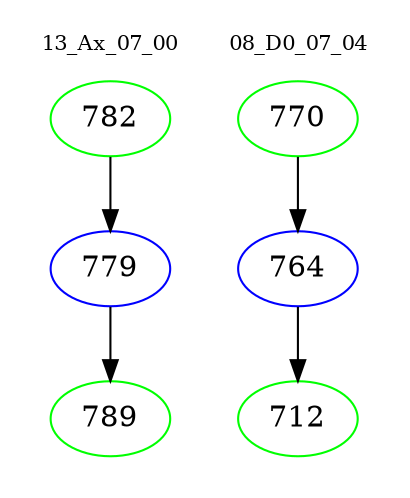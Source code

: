 digraph{
subgraph cluster_0 {
color = white
label = "13_Ax_07_00";
fontsize=10;
T0_782 [label="782", color="green"]
T0_782 -> T0_779 [color="black"]
T0_779 [label="779", color="blue"]
T0_779 -> T0_789 [color="black"]
T0_789 [label="789", color="green"]
}
subgraph cluster_1 {
color = white
label = "08_D0_07_04";
fontsize=10;
T1_770 [label="770", color="green"]
T1_770 -> T1_764 [color="black"]
T1_764 [label="764", color="blue"]
T1_764 -> T1_712 [color="black"]
T1_712 [label="712", color="green"]
}
}
